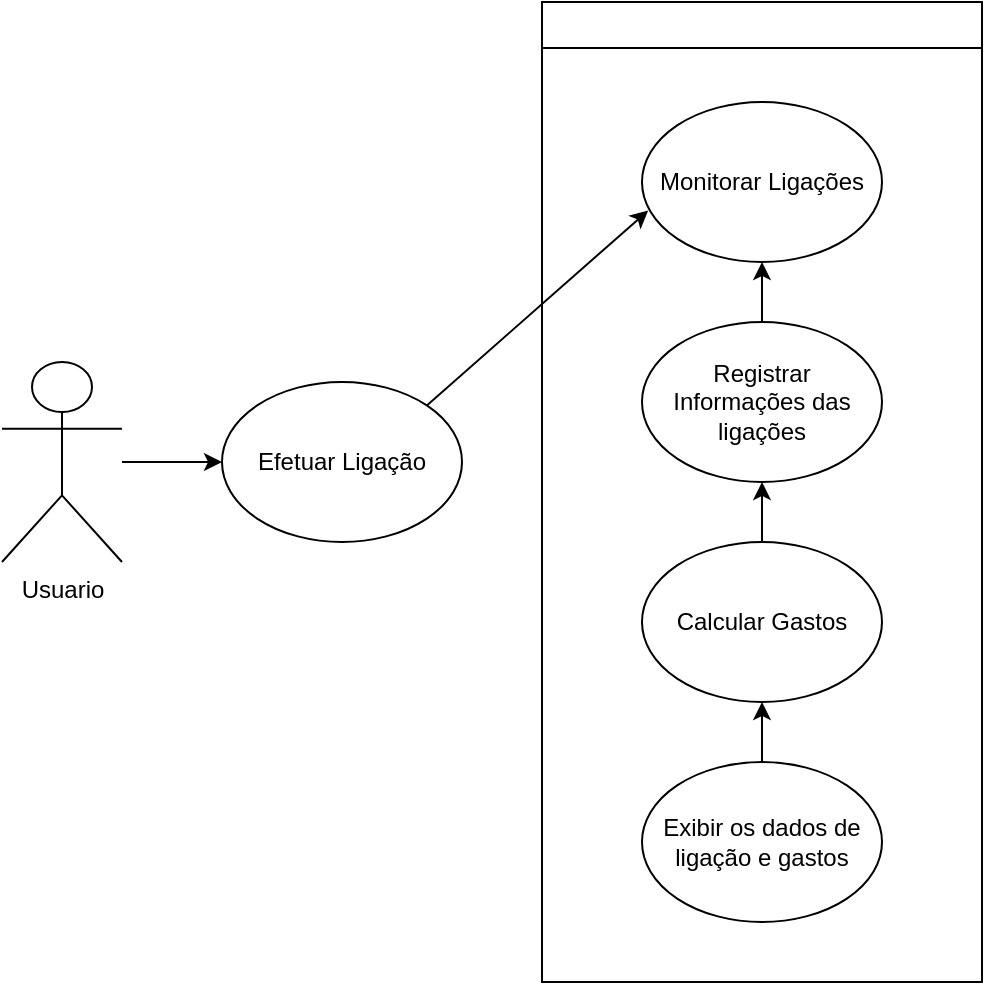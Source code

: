 <mxfile version="21.1.7" type="github">
  <diagram name="Página-1" id="mgOXi0PomvXZj4czdlPN">
    <mxGraphModel dx="978" dy="538" grid="1" gridSize="10" guides="1" tooltips="1" connect="1" arrows="1" fold="1" page="1" pageScale="1" pageWidth="827" pageHeight="1169" math="0" shadow="0">
      <root>
        <mxCell id="0" />
        <mxCell id="1" parent="0" />
        <mxCell id="OXu6-j5TUUTx97Snw8L3-13" value="" style="edgeStyle=orthogonalEdgeStyle;rounded=0;orthogonalLoop=1;jettySize=auto;html=1;" edge="1" parent="1" source="OXu6-j5TUUTx97Snw8L3-1" target="OXu6-j5TUUTx97Snw8L3-12">
          <mxGeometry relative="1" as="geometry" />
        </mxCell>
        <mxCell id="OXu6-j5TUUTx97Snw8L3-1" value="Usuario" style="shape=umlActor;verticalLabelPosition=bottom;verticalAlign=top;html=1;outlineConnect=0;" vertex="1" parent="1">
          <mxGeometry x="110" y="190" width="60" height="100" as="geometry" />
        </mxCell>
        <mxCell id="OXu6-j5TUUTx97Snw8L3-3" value="" style="swimlane;whiteSpace=wrap;html=1;" vertex="1" parent="1">
          <mxGeometry x="380" y="10" width="220" height="490" as="geometry" />
        </mxCell>
        <mxCell id="OXu6-j5TUUTx97Snw8L3-4" value="Monitorar Ligações" style="ellipse;whiteSpace=wrap;html=1;" vertex="1" parent="OXu6-j5TUUTx97Snw8L3-3">
          <mxGeometry x="50" y="50" width="120" height="80" as="geometry" />
        </mxCell>
        <mxCell id="OXu6-j5TUUTx97Snw8L3-11" value="" style="edgeStyle=orthogonalEdgeStyle;rounded=0;orthogonalLoop=1;jettySize=auto;html=1;" edge="1" parent="OXu6-j5TUUTx97Snw8L3-3" source="OXu6-j5TUUTx97Snw8L3-5" target="OXu6-j5TUUTx97Snw8L3-4">
          <mxGeometry relative="1" as="geometry" />
        </mxCell>
        <mxCell id="OXu6-j5TUUTx97Snw8L3-5" value="Registrar Informações das ligações" style="ellipse;whiteSpace=wrap;html=1;" vertex="1" parent="OXu6-j5TUUTx97Snw8L3-3">
          <mxGeometry x="50" y="160" width="120" height="80" as="geometry" />
        </mxCell>
        <mxCell id="OXu6-j5TUUTx97Snw8L3-10" value="" style="edgeStyle=orthogonalEdgeStyle;rounded=0;orthogonalLoop=1;jettySize=auto;html=1;" edge="1" parent="OXu6-j5TUUTx97Snw8L3-3" source="OXu6-j5TUUTx97Snw8L3-6" target="OXu6-j5TUUTx97Snw8L3-5">
          <mxGeometry relative="1" as="geometry" />
        </mxCell>
        <mxCell id="OXu6-j5TUUTx97Snw8L3-6" value="Calcular Gastos" style="ellipse;whiteSpace=wrap;html=1;" vertex="1" parent="OXu6-j5TUUTx97Snw8L3-3">
          <mxGeometry x="50" y="270" width="120" height="80" as="geometry" />
        </mxCell>
        <mxCell id="OXu6-j5TUUTx97Snw8L3-9" value="" style="edgeStyle=orthogonalEdgeStyle;rounded=0;orthogonalLoop=1;jettySize=auto;html=1;" edge="1" parent="OXu6-j5TUUTx97Snw8L3-3" source="OXu6-j5TUUTx97Snw8L3-7" target="OXu6-j5TUUTx97Snw8L3-6">
          <mxGeometry relative="1" as="geometry" />
        </mxCell>
        <mxCell id="OXu6-j5TUUTx97Snw8L3-7" value="Exibir os dados de ligação e gastos" style="ellipse;whiteSpace=wrap;html=1;" vertex="1" parent="OXu6-j5TUUTx97Snw8L3-3">
          <mxGeometry x="50" y="380" width="120" height="80" as="geometry" />
        </mxCell>
        <mxCell id="OXu6-j5TUUTx97Snw8L3-12" value="Efetuar Ligação" style="ellipse;whiteSpace=wrap;html=1;" vertex="1" parent="1">
          <mxGeometry x="220" y="200" width="120" height="80" as="geometry" />
        </mxCell>
        <mxCell id="OXu6-j5TUUTx97Snw8L3-14" value="" style="endArrow=classic;html=1;rounded=0;entryX=0.026;entryY=0.678;entryDx=0;entryDy=0;entryPerimeter=0;exitX=1;exitY=0;exitDx=0;exitDy=0;" edge="1" parent="1" source="OXu6-j5TUUTx97Snw8L3-12" target="OXu6-j5TUUTx97Snw8L3-4">
          <mxGeometry width="50" height="50" relative="1" as="geometry">
            <mxPoint x="340" y="210" as="sourcePoint" />
            <mxPoint x="390" y="160" as="targetPoint" />
          </mxGeometry>
        </mxCell>
      </root>
    </mxGraphModel>
  </diagram>
</mxfile>

